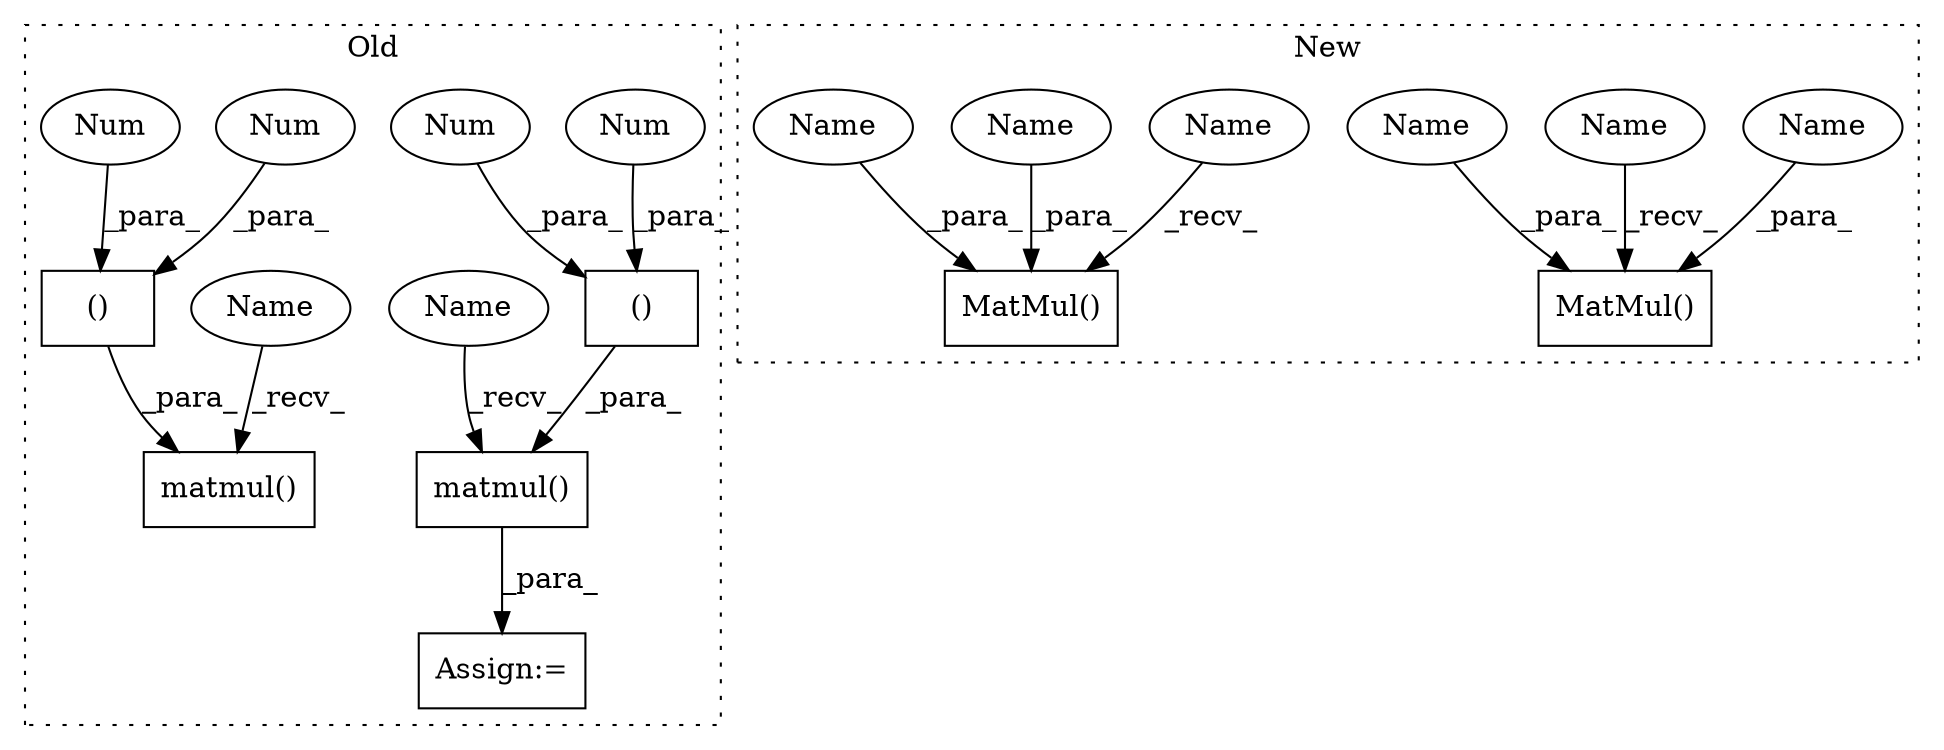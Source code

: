 digraph G {
subgraph cluster0 {
1 [label="matmul()" a="75" s="65973,66003" l="9,1" shape="box"];
3 [label="()" a="54" s="65949" l="3" shape="box"];
5 [label="matmul()" a="75" s="66160,66186" l="9,1" shape="box"];
6 [label="()" a="54" s="66136" l="3" shape="box"];
7 [label="Num" a="76" s="65948" l="1" shape="ellipse"];
8 [label="Num" a="76" s="66138" l="1" shape="ellipse"];
9 [label="Num" a="76" s="66135" l="1" shape="ellipse"];
10 [label="Num" a="76" s="65951" l="1" shape="ellipse"];
11 [label="Assign:=" a="68" s="66157" l="3" shape="box"];
18 [label="Name" a="87" s="66160" l="1" shape="ellipse"];
19 [label="Name" a="87" s="65973" l="1" shape="ellipse"];
label = "Old";
style="dotted";
}
subgraph cluster1 {
2 [label="MatMul()" a="75" s="65795,65815" l="9,1" shape="box"];
4 [label="MatMul()" a="75" s="65931,65951" l="9,1" shape="box"];
12 [label="Name" a="87" s="65947" l="4" shape="ellipse"];
13 [label="Name" a="87" s="65811" l="4" shape="ellipse"];
14 [label="Name" a="87" s="65931" l="1" shape="ellipse"];
15 [label="Name" a="87" s="65795" l="1" shape="ellipse"];
16 [label="Name" a="87" s="65804" l="5" shape="ellipse"];
17 [label="Name" a="87" s="65940" l="5" shape="ellipse"];
label = "New";
style="dotted";
}
3 -> 1 [label="_para_"];
5 -> 11 [label="_para_"];
6 -> 5 [label="_para_"];
7 -> 3 [label="_para_"];
8 -> 6 [label="_para_"];
9 -> 6 [label="_para_"];
10 -> 3 [label="_para_"];
12 -> 4 [label="_para_"];
13 -> 2 [label="_para_"];
14 -> 4 [label="_recv_"];
15 -> 2 [label="_recv_"];
16 -> 2 [label="_para_"];
17 -> 4 [label="_para_"];
18 -> 5 [label="_recv_"];
19 -> 1 [label="_recv_"];
}